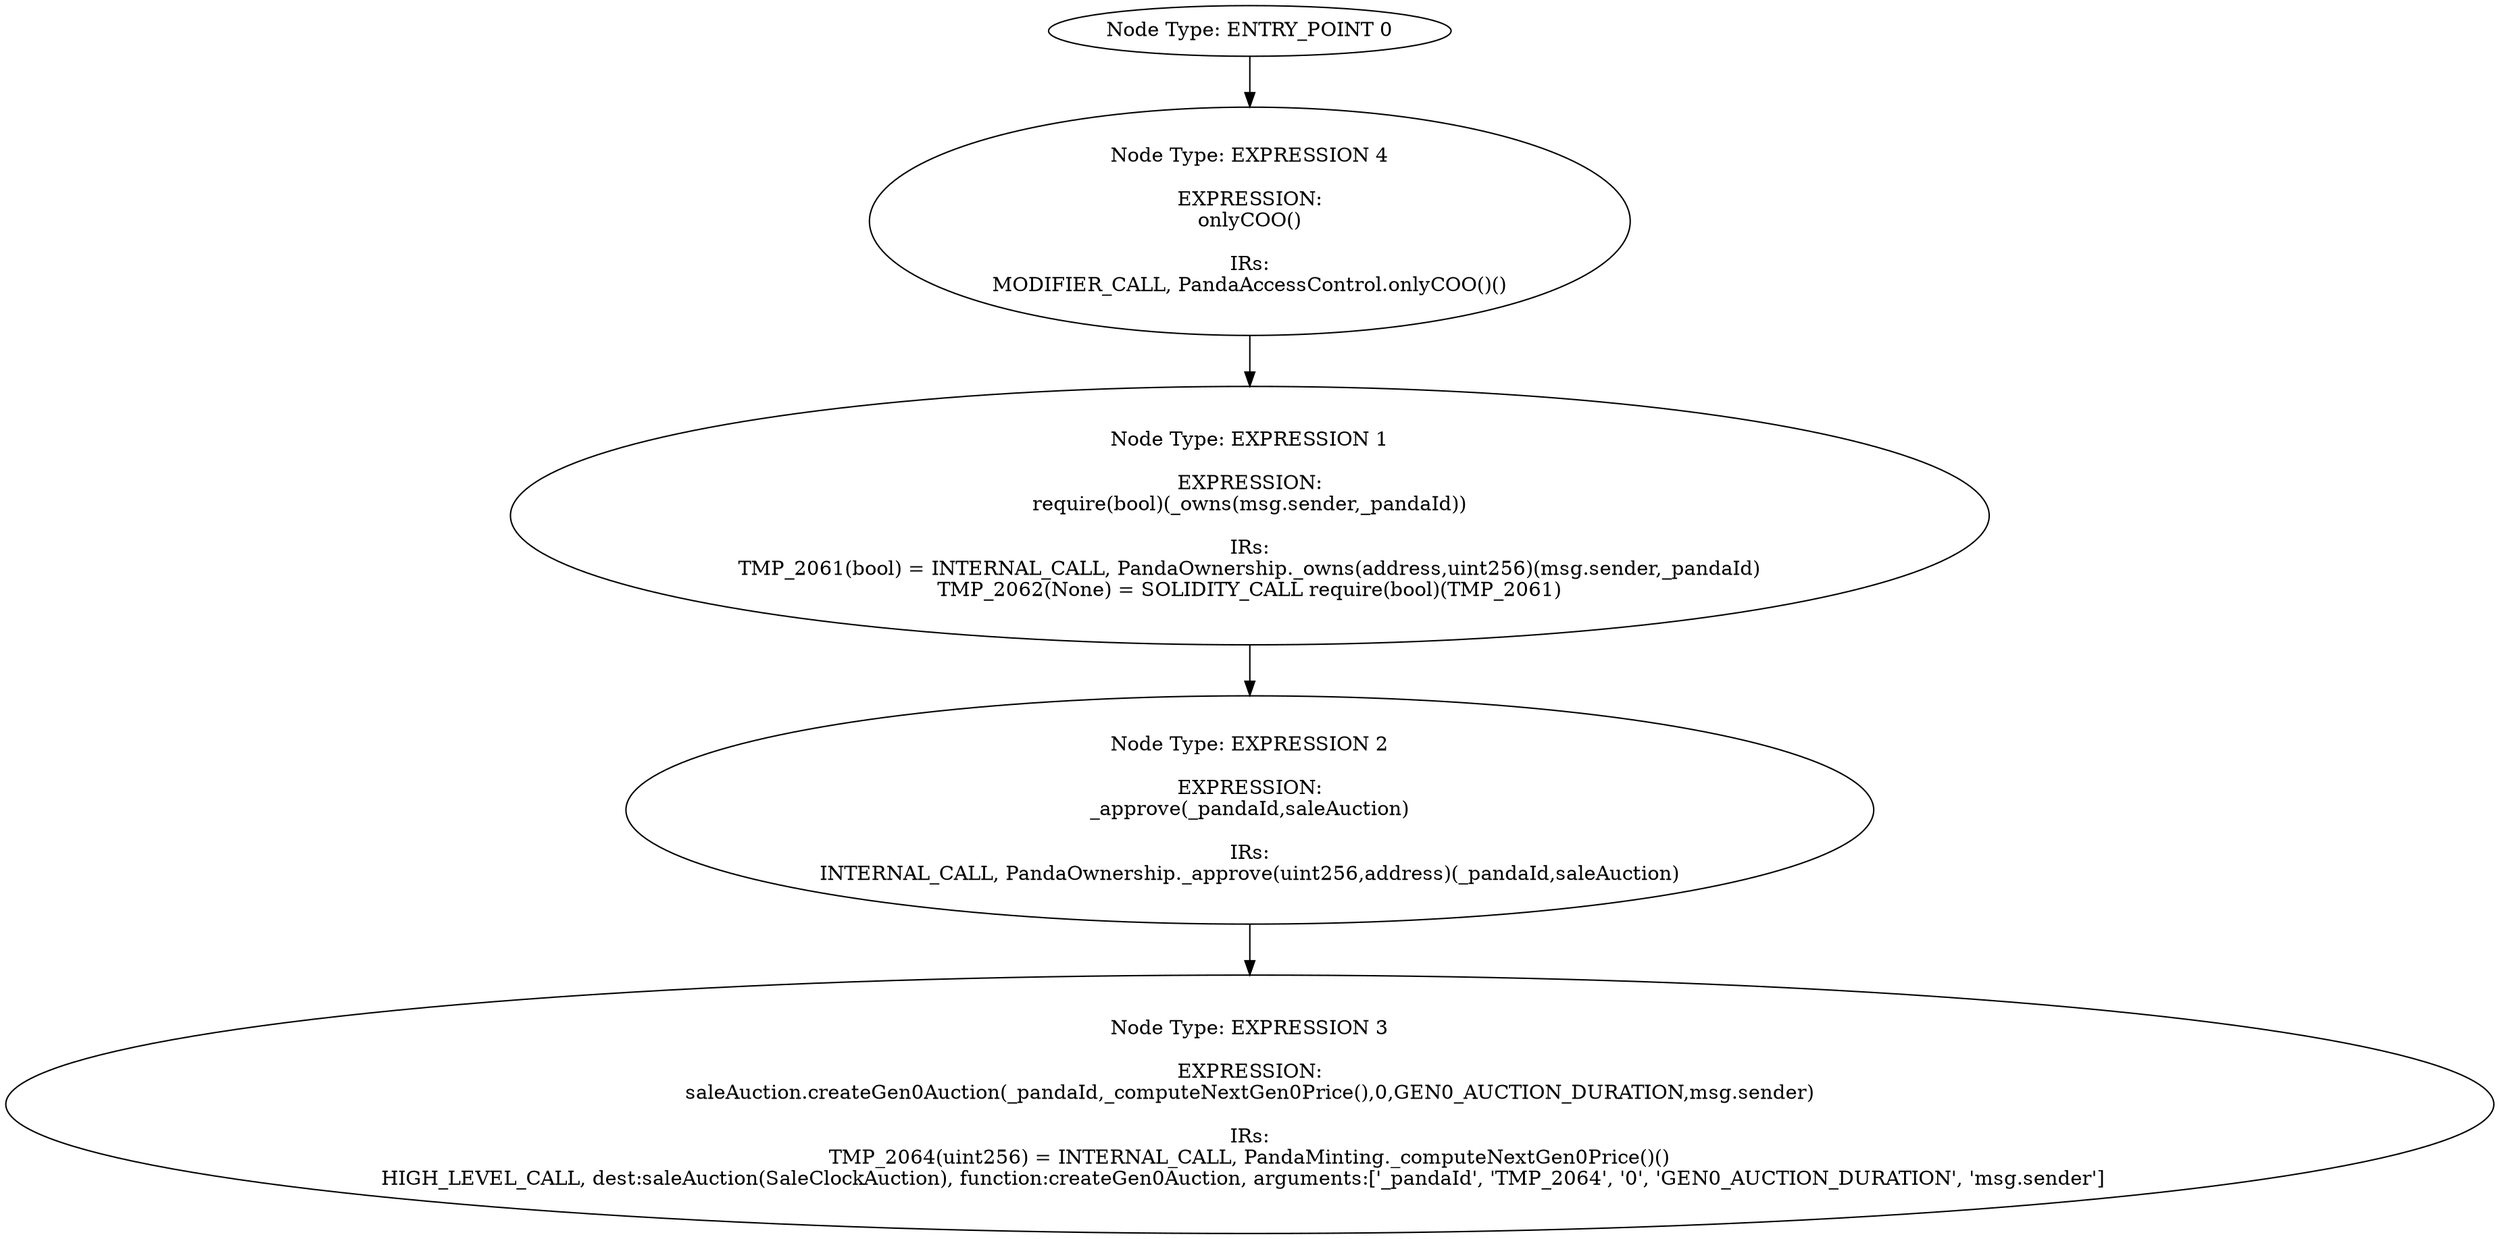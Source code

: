 digraph{
0[label="Node Type: ENTRY_POINT 0
"];
0->4;
1[label="Node Type: EXPRESSION 1

EXPRESSION:
require(bool)(_owns(msg.sender,_pandaId))

IRs:
TMP_2061(bool) = INTERNAL_CALL, PandaOwnership._owns(address,uint256)(msg.sender,_pandaId)
TMP_2062(None) = SOLIDITY_CALL require(bool)(TMP_2061)"];
1->2;
2[label="Node Type: EXPRESSION 2

EXPRESSION:
_approve(_pandaId,saleAuction)

IRs:
INTERNAL_CALL, PandaOwnership._approve(uint256,address)(_pandaId,saleAuction)"];
2->3;
3[label="Node Type: EXPRESSION 3

EXPRESSION:
saleAuction.createGen0Auction(_pandaId,_computeNextGen0Price(),0,GEN0_AUCTION_DURATION,msg.sender)

IRs:
TMP_2064(uint256) = INTERNAL_CALL, PandaMinting._computeNextGen0Price()()
HIGH_LEVEL_CALL, dest:saleAuction(SaleClockAuction), function:createGen0Auction, arguments:['_pandaId', 'TMP_2064', '0', 'GEN0_AUCTION_DURATION', 'msg.sender']  "];
4[label="Node Type: EXPRESSION 4

EXPRESSION:
onlyCOO()

IRs:
MODIFIER_CALL, PandaAccessControl.onlyCOO()()"];
4->1;
}
